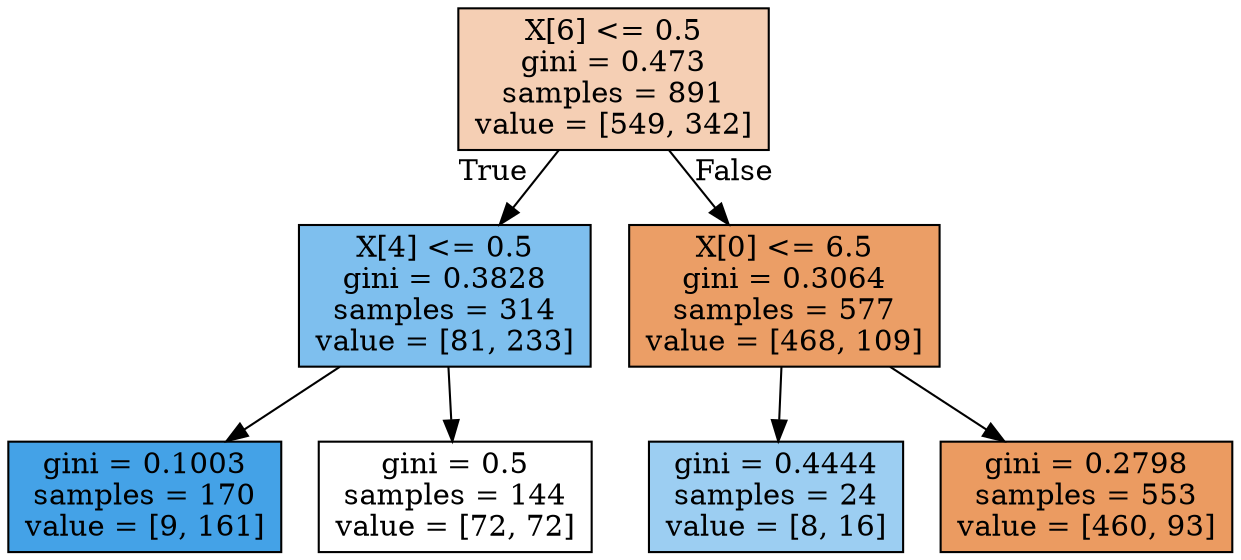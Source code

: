 digraph Tree {
node [shape=box, style="filled", color="black"] ;
0 [label="X[6] <= 0.5\ngini = 0.473\nsamples = 891\nvalue = [549, 342]", fillcolor="#e5813960"] ;
1 [label="X[4] <= 0.5\ngini = 0.3828\nsamples = 314\nvalue = [81, 233]", fillcolor="#399de5a6"] ;
0 -> 1 [labeldistance=2.5, labelangle=45, headlabel="True"] ;
2 [label="gini = 0.1003\nsamples = 170\nvalue = [9, 161]", fillcolor="#399de5f1"] ;
1 -> 2 ;
3 [label="gini = 0.5\nsamples = 144\nvalue = [72, 72]", fillcolor="#e5813900"] ;
1 -> 3 ;
4 [label="X[0] <= 6.5\ngini = 0.3064\nsamples = 577\nvalue = [468, 109]", fillcolor="#e58139c4"] ;
0 -> 4 [labeldistance=2.5, labelangle=-45, headlabel="False"] ;
5 [label="gini = 0.4444\nsamples = 24\nvalue = [8, 16]", fillcolor="#399de57f"] ;
4 -> 5 ;
6 [label="gini = 0.2798\nsamples = 553\nvalue = [460, 93]", fillcolor="#e58139cb"] ;
4 -> 6 ;
}